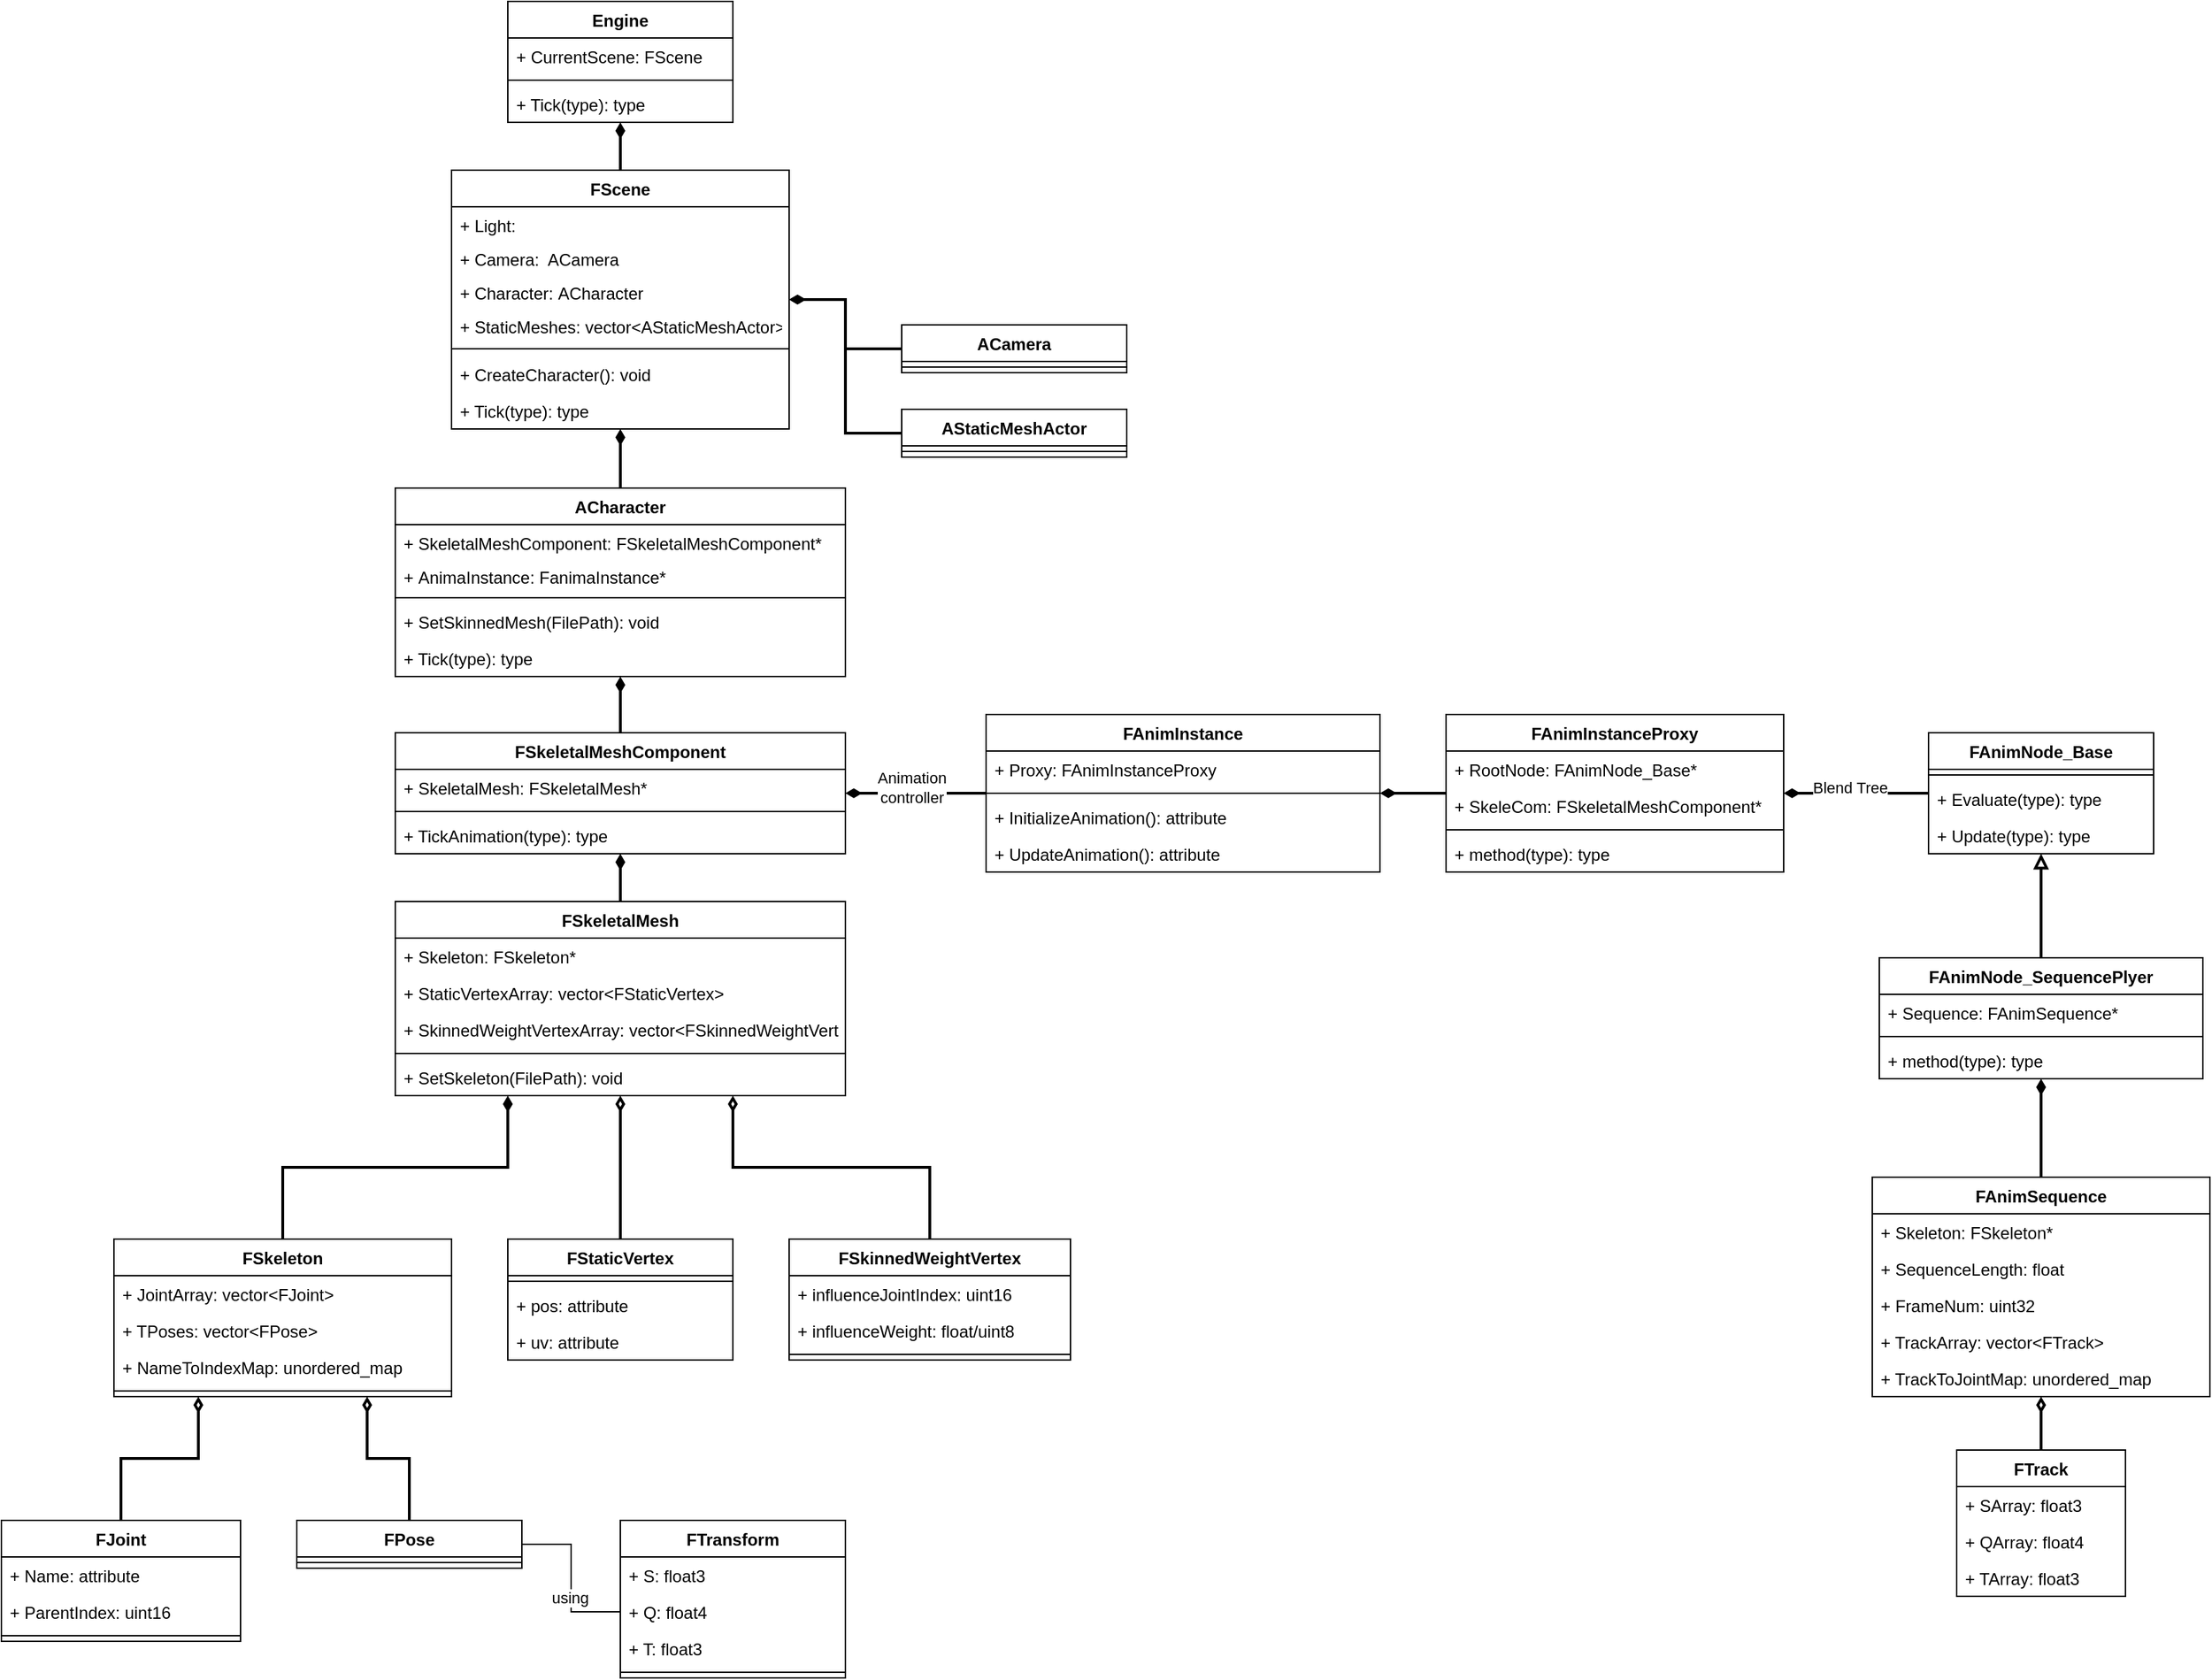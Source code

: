 <mxfile>
    <diagram id="cJ6CBbQCGqiPq5SzYcq8" name="Page-1">
        <mxGraphModel dx="2067" dy="2013" grid="1" gridSize="10" guides="1" tooltips="1" connect="1" arrows="1" fold="1" page="1" pageScale="1" pageWidth="827" pageHeight="1169" math="0" shadow="0">
            <root>
                <mxCell id="0"/>
                <mxCell id="1" parent="0"/>
                <mxCell id="9" style="edgeStyle=orthogonalEdgeStyle;rounded=0;orthogonalLoop=1;jettySize=auto;html=1;exitX=0.5;exitY=0;exitDx=0;exitDy=0;entryX=0.5;entryY=1;entryDx=0;entryDy=0;startArrow=none;startFill=0;endArrow=diamondThin;endFill=1;strokeWidth=2;" parent="1" source="8sGW1j9p3B2PJ3TuNCzf-1" target="2" edge="1">
                    <mxGeometry relative="1" as="geometry"/>
                </mxCell>
                <mxCell id="47" value="" style="edgeStyle=orthogonalEdgeStyle;rounded=0;orthogonalLoop=1;jettySize=auto;html=1;endArrow=none;endFill=0;strokeWidth=2;startArrow=diamondThin;startFill=1;" parent="1" source="66" target="43" edge="1">
                    <mxGeometry relative="1" as="geometry"/>
                </mxCell>
                <mxCell id="59" value="Animation&lt;br&gt;controller" style="edgeLabel;html=1;align=center;verticalAlign=middle;resizable=0;points=[];" vertex="1" connectable="0" parent="47">
                    <mxGeometry x="0.348" y="4" relative="1" as="geometry">
                        <mxPoint x="-21" as="offset"/>
                    </mxGeometry>
                </mxCell>
                <mxCell id="8sGW1j9p3B2PJ3TuNCzf-1" value="ACharacter" style="swimlane;fontStyle=1;align=center;verticalAlign=top;childLayout=stackLayout;horizontal=1;startSize=26;horizontalStack=0;resizeParent=1;resizeParentMax=0;resizeLast=0;collapsible=1;marginBottom=0;" parent="1" vertex="1">
                    <mxGeometry x="-160" y="-134" width="320" height="134" as="geometry"/>
                </mxCell>
                <mxCell id="8sGW1j9p3B2PJ3TuNCzf-2" value="+ SkeletalMeshComponent: FSkeletalMeshComponent*" style="text;strokeColor=none;fillColor=none;align=left;verticalAlign=top;spacingLeft=4;spacingRight=4;overflow=hidden;rotatable=0;points=[[0,0.5],[1,0.5]];portConstraint=eastwest;" parent="8sGW1j9p3B2PJ3TuNCzf-1" vertex="1">
                    <mxGeometry y="26" width="320" height="24" as="geometry"/>
                </mxCell>
                <mxCell id="50" value="+ AnimaInstance: FanimaInstance*" style="text;strokeColor=none;fillColor=none;align=left;verticalAlign=top;spacingLeft=4;spacingRight=4;overflow=hidden;rotatable=0;points=[[0,0.5],[1,0.5]];portConstraint=eastwest;" vertex="1" parent="8sGW1j9p3B2PJ3TuNCzf-1">
                    <mxGeometry y="50" width="320" height="24" as="geometry"/>
                </mxCell>
                <mxCell id="8sGW1j9p3B2PJ3TuNCzf-3" value="" style="line;strokeWidth=1;fillColor=none;align=left;verticalAlign=middle;spacingTop=-1;spacingLeft=3;spacingRight=3;rotatable=0;labelPosition=right;points=[];portConstraint=eastwest;" parent="8sGW1j9p3B2PJ3TuNCzf-1" vertex="1">
                    <mxGeometry y="74" width="320" height="8" as="geometry"/>
                </mxCell>
                <mxCell id="35" value="+ SetSkinnedMesh(FilePath): void" style="text;strokeColor=none;fillColor=none;align=left;verticalAlign=top;spacingLeft=4;spacingRight=4;overflow=hidden;rotatable=0;points=[[0,0.5],[1,0.5]];portConstraint=eastwest;" parent="8sGW1j9p3B2PJ3TuNCzf-1" vertex="1">
                    <mxGeometry y="82" width="320" height="26" as="geometry"/>
                </mxCell>
                <mxCell id="100" value="+ Tick(type): type" style="text;strokeColor=none;fillColor=none;align=left;verticalAlign=top;spacingLeft=4;spacingRight=4;overflow=hidden;rotatable=0;points=[[0,0.5],[1,0.5]];portConstraint=eastwest;" vertex="1" parent="8sGW1j9p3B2PJ3TuNCzf-1">
                    <mxGeometry y="108" width="320" height="26" as="geometry"/>
                </mxCell>
                <mxCell id="8sGW1j9p3B2PJ3TuNCzf-31" value="" style="edgeStyle=orthogonalEdgeStyle;rounded=0;orthogonalLoop=1;jettySize=auto;html=1;startArrow=none;startFill=0;endArrow=diamondThin;endFill=0;strokeWidth=2;exitX=0.5;exitY=0;exitDx=0;exitDy=0;entryX=0.5;entryY=1;entryDx=0;entryDy=0;" parent="1" source="8sGW1j9p3B2PJ3TuNCzf-26" target="8sGW1j9p3B2PJ3TuNCzf-20" edge="1">
                    <mxGeometry relative="1" as="geometry">
                        <mxPoint x="-30" y="310" as="targetPoint"/>
                    </mxGeometry>
                </mxCell>
                <mxCell id="8sGW1j9p3B2PJ3TuNCzf-38" value="" style="edgeStyle=orthogonalEdgeStyle;rounded=0;orthogonalLoop=1;jettySize=auto;html=1;startArrow=none;startFill=0;endArrow=diamondThin;endFill=0;strokeWidth=2;entryX=0.75;entryY=1;entryDx=0;entryDy=0;exitX=0.5;exitY=0;exitDx=0;exitDy=0;" parent="1" source="8sGW1j9p3B2PJ3TuNCzf-33" target="8sGW1j9p3B2PJ3TuNCzf-20" edge="1">
                    <mxGeometry relative="1" as="geometry">
                        <mxPoint x="190" y="310" as="sourcePoint"/>
                    </mxGeometry>
                </mxCell>
                <mxCell id="8sGW1j9p3B2PJ3TuNCzf-48" value="" style="edgeStyle=orthogonalEdgeStyle;rounded=0;orthogonalLoop=1;jettySize=auto;html=1;startArrow=none;startFill=0;endArrow=diamondThin;endFill=1;strokeWidth=2;entryX=0.25;entryY=1;entryDx=0;entryDy=0;exitX=0.5;exitY=0;exitDx=0;exitDy=0;" parent="1" source="8sGW1j9p3B2PJ3TuNCzf-43" target="8sGW1j9p3B2PJ3TuNCzf-20" edge="1">
                    <mxGeometry relative="1" as="geometry">
                        <mxPoint x="-160" y="280" as="sourcePoint"/>
                    </mxGeometry>
                </mxCell>
                <mxCell id="70" style="edgeStyle=orthogonalEdgeStyle;rounded=0;orthogonalLoop=1;jettySize=auto;html=1;exitX=0.5;exitY=0;exitDx=0;exitDy=0;endArrow=diamondThin;endFill=1;strokeWidth=2;" edge="1" parent="1" source="8sGW1j9p3B2PJ3TuNCzf-20" target="66">
                    <mxGeometry relative="1" as="geometry"/>
                </mxCell>
                <mxCell id="8sGW1j9p3B2PJ3TuNCzf-20" value="FSkeletalMesh" style="swimlane;fontStyle=1;align=center;verticalAlign=top;childLayout=stackLayout;horizontal=1;startSize=26;horizontalStack=0;resizeParent=1;resizeParentMax=0;resizeLast=0;collapsible=1;marginBottom=0;" parent="1" vertex="1">
                    <mxGeometry x="-160" y="160" width="320" height="138" as="geometry"/>
                </mxCell>
                <mxCell id="8sGW1j9p3B2PJ3TuNCzf-21" value="+ Skeleton: FSkeleton*" style="text;strokeColor=none;fillColor=none;align=left;verticalAlign=top;spacingLeft=4;spacingRight=4;overflow=hidden;rotatable=0;points=[[0,0.5],[1,0.5]];portConstraint=eastwest;" parent="8sGW1j9p3B2PJ3TuNCzf-20" vertex="1">
                    <mxGeometry y="26" width="320" height="26" as="geometry"/>
                </mxCell>
                <mxCell id="8sGW1j9p3B2PJ3TuNCzf-22" value="+ StaticVertexArray: vector&lt;FStaticVertex&gt;" style="text;strokeColor=none;fillColor=none;align=left;verticalAlign=top;spacingLeft=4;spacingRight=4;overflow=hidden;rotatable=0;points=[[0,0.5],[1,0.5]];portConstraint=eastwest;" parent="8sGW1j9p3B2PJ3TuNCzf-20" vertex="1">
                    <mxGeometry y="52" width="320" height="26" as="geometry"/>
                </mxCell>
                <mxCell id="8sGW1j9p3B2PJ3TuNCzf-23" value="+ SkinnedWeightVertexArray: vector&lt;FSkinnedWeightVertex&gt;" style="text;strokeColor=none;fillColor=none;align=left;verticalAlign=top;spacingLeft=4;spacingRight=4;overflow=hidden;rotatable=0;points=[[0,0.5],[1,0.5]];portConstraint=eastwest;" parent="8sGW1j9p3B2PJ3TuNCzf-20" vertex="1">
                    <mxGeometry y="78" width="320" height="26" as="geometry"/>
                </mxCell>
                <mxCell id="8sGW1j9p3B2PJ3TuNCzf-24" value="" style="line;strokeWidth=1;fillColor=none;align=left;verticalAlign=middle;spacingTop=-1;spacingLeft=3;spacingRight=3;rotatable=0;labelPosition=right;points=[];portConstraint=eastwest;" parent="8sGW1j9p3B2PJ3TuNCzf-20" vertex="1">
                    <mxGeometry y="104" width="320" height="8" as="geometry"/>
                </mxCell>
                <mxCell id="30" value="+ SetSkeleton(FilePath): void" style="text;strokeColor=none;fillColor=none;align=left;verticalAlign=top;spacingLeft=4;spacingRight=4;overflow=hidden;rotatable=0;points=[[0,0.5],[1,0.5]];portConstraint=eastwest;" parent="8sGW1j9p3B2PJ3TuNCzf-20" vertex="1">
                    <mxGeometry y="112" width="320" height="26" as="geometry"/>
                </mxCell>
                <mxCell id="8sGW1j9p3B2PJ3TuNCzf-26" value="FStaticVertex" style="swimlane;fontStyle=1;align=center;verticalAlign=top;childLayout=stackLayout;horizontal=1;startSize=26;horizontalStack=0;resizeParent=1;resizeParentMax=0;resizeLast=0;collapsible=1;marginBottom=0;" parent="1" vertex="1">
                    <mxGeometry x="-80" y="400" width="160" height="86" as="geometry"/>
                </mxCell>
                <mxCell id="8sGW1j9p3B2PJ3TuNCzf-30" value="" style="line;strokeWidth=1;fillColor=none;align=left;verticalAlign=middle;spacingTop=-1;spacingLeft=3;spacingRight=3;rotatable=0;labelPosition=right;points=[];portConstraint=eastwest;" parent="8sGW1j9p3B2PJ3TuNCzf-26" vertex="1">
                    <mxGeometry y="26" width="160" height="8" as="geometry"/>
                </mxCell>
                <mxCell id="8sGW1j9p3B2PJ3TuNCzf-42" value="+ pos: attribute" style="text;strokeColor=none;fillColor=none;align=left;verticalAlign=top;spacingLeft=4;spacingRight=4;overflow=hidden;rotatable=0;points=[[0,0.5],[1,0.5]];portConstraint=eastwest;" parent="8sGW1j9p3B2PJ3TuNCzf-26" vertex="1">
                    <mxGeometry y="34" width="160" height="26" as="geometry"/>
                </mxCell>
                <mxCell id="8sGW1j9p3B2PJ3TuNCzf-41" value="+ uv: attribute" style="text;strokeColor=none;fillColor=none;align=left;verticalAlign=top;spacingLeft=4;spacingRight=4;overflow=hidden;rotatable=0;points=[[0,0.5],[1,0.5]];portConstraint=eastwest;" parent="8sGW1j9p3B2PJ3TuNCzf-26" vertex="1">
                    <mxGeometry y="60" width="160" height="26" as="geometry"/>
                </mxCell>
                <mxCell id="8sGW1j9p3B2PJ3TuNCzf-33" value="FSkinnedWeightVertex" style="swimlane;fontStyle=1;align=center;verticalAlign=top;childLayout=stackLayout;horizontal=1;startSize=26;horizontalStack=0;resizeParent=1;resizeParentMax=0;resizeLast=0;collapsible=1;marginBottom=0;" parent="1" vertex="1">
                    <mxGeometry x="120" y="400" width="200" height="86" as="geometry"/>
                </mxCell>
                <mxCell id="8sGW1j9p3B2PJ3TuNCzf-40" value="+ influenceJointIndex: uint16" style="text;strokeColor=none;fillColor=none;align=left;verticalAlign=top;spacingLeft=4;spacingRight=4;overflow=hidden;rotatable=0;points=[[0,0.5],[1,0.5]];portConstraint=eastwest;" parent="8sGW1j9p3B2PJ3TuNCzf-33" vertex="1">
                    <mxGeometry y="26" width="200" height="26" as="geometry"/>
                </mxCell>
                <mxCell id="8sGW1j9p3B2PJ3TuNCzf-39" value="+ influenceWeight: float/uint8" style="text;strokeColor=none;fillColor=none;align=left;verticalAlign=top;spacingLeft=4;spacingRight=4;overflow=hidden;rotatable=0;points=[[0,0.5],[1,0.5]];portConstraint=eastwest;" parent="8sGW1j9p3B2PJ3TuNCzf-33" vertex="1">
                    <mxGeometry y="52" width="200" height="26" as="geometry"/>
                </mxCell>
                <mxCell id="8sGW1j9p3B2PJ3TuNCzf-37" value="" style="line;strokeWidth=1;fillColor=none;align=left;verticalAlign=middle;spacingTop=-1;spacingLeft=3;spacingRight=3;rotatable=0;labelPosition=right;points=[];portConstraint=eastwest;" parent="8sGW1j9p3B2PJ3TuNCzf-33" vertex="1">
                    <mxGeometry y="78" width="200" height="8" as="geometry"/>
                </mxCell>
                <mxCell id="8sGW1j9p3B2PJ3TuNCzf-68" value="" style="edgeStyle=orthogonalEdgeStyle;rounded=0;orthogonalLoop=1;jettySize=auto;html=1;startArrow=none;startFill=0;endArrow=diamondThin;endFill=0;strokeWidth=2;entryX=0.75;entryY=1;entryDx=0;entryDy=0;exitX=0.5;exitY=0;exitDx=0;exitDy=0;" parent="1" source="37" target="8sGW1j9p3B2PJ3TuNCzf-43" edge="1">
                    <mxGeometry relative="1" as="geometry">
                        <mxPoint x="-140" y="590" as="sourcePoint"/>
                    </mxGeometry>
                </mxCell>
                <mxCell id="8sGW1j9p3B2PJ3TuNCzf-43" value="FSkeleton" style="swimlane;fontStyle=1;align=center;verticalAlign=top;childLayout=stackLayout;horizontal=1;startSize=26;horizontalStack=0;resizeParent=1;resizeParentMax=0;resizeLast=0;collapsible=1;marginBottom=0;" parent="1" vertex="1">
                    <mxGeometry x="-360" y="400" width="240" height="112" as="geometry"/>
                </mxCell>
                <mxCell id="8sGW1j9p3B2PJ3TuNCzf-44" value="+ JointArray: vector&lt;FJoint&gt;" style="text;strokeColor=none;fillColor=none;align=left;verticalAlign=top;spacingLeft=4;spacingRight=4;overflow=hidden;rotatable=0;points=[[0,0.5],[1,0.5]];portConstraint=eastwest;" parent="8sGW1j9p3B2PJ3TuNCzf-43" vertex="1">
                    <mxGeometry y="26" width="240" height="26" as="geometry"/>
                </mxCell>
                <mxCell id="8sGW1j9p3B2PJ3TuNCzf-49" value="+ TPoses: vector&lt;FPose&gt;" style="text;strokeColor=none;fillColor=none;align=left;verticalAlign=top;spacingLeft=4;spacingRight=4;overflow=hidden;rotatable=0;points=[[0,0.5],[1,0.5]];portConstraint=eastwest;" parent="8sGW1j9p3B2PJ3TuNCzf-43" vertex="1">
                    <mxGeometry y="52" width="240" height="26" as="geometry"/>
                </mxCell>
                <mxCell id="8sGW1j9p3B2PJ3TuNCzf-46" value="+ NameToIndexMap: unordered_map" style="text;strokeColor=none;fillColor=none;align=left;verticalAlign=top;spacingLeft=4;spacingRight=4;overflow=hidden;rotatable=0;points=[[0,0.5],[1,0.5]];portConstraint=eastwest;" parent="8sGW1j9p3B2PJ3TuNCzf-43" vertex="1">
                    <mxGeometry y="78" width="240" height="26" as="geometry"/>
                </mxCell>
                <mxCell id="8sGW1j9p3B2PJ3TuNCzf-47" value="" style="line;strokeWidth=1;fillColor=none;align=left;verticalAlign=middle;spacingTop=-1;spacingLeft=3;spacingRight=3;rotatable=0;labelPosition=right;points=[];portConstraint=eastwest;" parent="8sGW1j9p3B2PJ3TuNCzf-43" vertex="1">
                    <mxGeometry y="104" width="240" height="8" as="geometry"/>
                </mxCell>
                <mxCell id="8sGW1j9p3B2PJ3TuNCzf-59" value="" style="edgeStyle=orthogonalEdgeStyle;rounded=0;orthogonalLoop=1;jettySize=auto;html=1;startArrow=none;startFill=0;endArrow=diamondThin;endFill=0;strokeWidth=2;" parent="1" source="8sGW1j9p3B2PJ3TuNCzf-55" target="8sGW1j9p3B2PJ3TuNCzf-50" edge="1">
                    <mxGeometry relative="1" as="geometry">
                        <mxPoint x="520" y="234" as="sourcePoint"/>
                    </mxGeometry>
                </mxCell>
                <mxCell id="8sGW1j9p3B2PJ3TuNCzf-50" value="FAnimSequence" style="swimlane;fontStyle=1;childLayout=stackLayout;horizontal=1;startSize=26;fillColor=none;horizontalStack=0;resizeParent=1;resizeParentMax=0;resizeLast=0;collapsible=1;marginBottom=0;" parent="1" vertex="1">
                    <mxGeometry x="890" y="356" width="240" height="156" as="geometry"/>
                </mxCell>
                <mxCell id="11" value="+ Skeleton: FSkeleton*" style="text;strokeColor=none;fillColor=none;align=left;verticalAlign=top;spacingLeft=4;spacingRight=4;overflow=hidden;rotatable=0;points=[[0,0.5],[1,0.5]];portConstraint=eastwest;" parent="8sGW1j9p3B2PJ3TuNCzf-50" vertex="1">
                    <mxGeometry y="26" width="240" height="26" as="geometry"/>
                </mxCell>
                <mxCell id="51" value="+ SequenceLength: float" style="text;strokeColor=none;fillColor=none;align=left;verticalAlign=top;spacingLeft=4;spacingRight=4;overflow=hidden;rotatable=0;points=[[0,0.5],[1,0.5]];portConstraint=eastwest;" vertex="1" parent="8sGW1j9p3B2PJ3TuNCzf-50">
                    <mxGeometry y="52" width="240" height="26" as="geometry"/>
                </mxCell>
                <mxCell id="8sGW1j9p3B2PJ3TuNCzf-51" value="+ FrameNum: uint32" style="text;strokeColor=none;fillColor=none;align=left;verticalAlign=top;spacingLeft=4;spacingRight=4;overflow=hidden;rotatable=0;points=[[0,0.5],[1,0.5]];portConstraint=eastwest;" parent="8sGW1j9p3B2PJ3TuNCzf-50" vertex="1">
                    <mxGeometry y="78" width="240" height="26" as="geometry"/>
                </mxCell>
                <mxCell id="8sGW1j9p3B2PJ3TuNCzf-53" value="+ TrackArray: vector&lt;FTrack&gt;" style="text;strokeColor=none;fillColor=none;align=left;verticalAlign=top;spacingLeft=4;spacingRight=4;overflow=hidden;rotatable=0;points=[[0,0.5],[1,0.5]];portConstraint=eastwest;" parent="8sGW1j9p3B2PJ3TuNCzf-50" vertex="1">
                    <mxGeometry y="104" width="240" height="26" as="geometry"/>
                </mxCell>
                <mxCell id="8sGW1j9p3B2PJ3TuNCzf-52" value="+ TrackToJointMap: unordered_map" style="text;strokeColor=none;fillColor=none;align=left;verticalAlign=top;spacingLeft=4;spacingRight=4;overflow=hidden;rotatable=0;points=[[0,0.5],[1,0.5]];portConstraint=eastwest;" parent="8sGW1j9p3B2PJ3TuNCzf-50" vertex="1">
                    <mxGeometry y="130" width="240" height="26" as="geometry"/>
                </mxCell>
                <mxCell id="8sGW1j9p3B2PJ3TuNCzf-55" value="FTrack" style="swimlane;fontStyle=1;childLayout=stackLayout;horizontal=1;startSize=26;fillColor=none;horizontalStack=0;resizeParent=1;resizeParentMax=0;resizeLast=0;collapsible=1;marginBottom=0;" parent="1" vertex="1">
                    <mxGeometry x="950" y="550" width="120" height="104" as="geometry"/>
                </mxCell>
                <mxCell id="8sGW1j9p3B2PJ3TuNCzf-56" value="+ SArray: float3" style="text;strokeColor=none;fillColor=none;align=left;verticalAlign=top;spacingLeft=4;spacingRight=4;overflow=hidden;rotatable=0;points=[[0,0.5],[1,0.5]];portConstraint=eastwest;" parent="8sGW1j9p3B2PJ3TuNCzf-55" vertex="1">
                    <mxGeometry y="26" width="120" height="26" as="geometry"/>
                </mxCell>
                <mxCell id="8sGW1j9p3B2PJ3TuNCzf-60" value="+ QArray: float4" style="text;strokeColor=none;fillColor=none;align=left;verticalAlign=top;spacingLeft=4;spacingRight=4;overflow=hidden;rotatable=0;points=[[0,0.5],[1,0.5]];portConstraint=eastwest;" parent="8sGW1j9p3B2PJ3TuNCzf-55" vertex="1">
                    <mxGeometry y="52" width="120" height="26" as="geometry"/>
                </mxCell>
                <mxCell id="8sGW1j9p3B2PJ3TuNCzf-62" value="+ TArray: float3" style="text;strokeColor=none;fillColor=none;align=left;verticalAlign=top;spacingLeft=4;spacingRight=4;overflow=hidden;rotatable=0;points=[[0,0.5],[1,0.5]];portConstraint=eastwest;" parent="8sGW1j9p3B2PJ3TuNCzf-55" vertex="1">
                    <mxGeometry y="78" width="120" height="26" as="geometry"/>
                </mxCell>
                <mxCell id="8sGW1j9p3B2PJ3TuNCzf-63" value="FTransform" style="swimlane;fontStyle=1;align=center;verticalAlign=top;childLayout=stackLayout;horizontal=1;startSize=26;horizontalStack=0;resizeParent=1;resizeParentMax=0;resizeLast=0;collapsible=1;marginBottom=0;" parent="1" vertex="1">
                    <mxGeometry y="600" width="160" height="112" as="geometry"/>
                </mxCell>
                <mxCell id="8sGW1j9p3B2PJ3TuNCzf-69" value="+ S: float3" style="text;strokeColor=none;fillColor=none;align=left;verticalAlign=top;spacingLeft=4;spacingRight=4;overflow=hidden;rotatable=0;points=[[0,0.5],[1,0.5]];portConstraint=eastwest;" parent="8sGW1j9p3B2PJ3TuNCzf-63" vertex="1">
                    <mxGeometry y="26" width="160" height="26" as="geometry"/>
                </mxCell>
                <mxCell id="8sGW1j9p3B2PJ3TuNCzf-70" value="+ Q: float4" style="text;strokeColor=none;fillColor=none;align=left;verticalAlign=top;spacingLeft=4;spacingRight=4;overflow=hidden;rotatable=0;points=[[0,0.5],[1,0.5]];portConstraint=eastwest;" parent="8sGW1j9p3B2PJ3TuNCzf-63" vertex="1">
                    <mxGeometry y="52" width="160" height="26" as="geometry"/>
                </mxCell>
                <mxCell id="8sGW1j9p3B2PJ3TuNCzf-71" value="+ T: float3" style="text;strokeColor=none;fillColor=none;align=left;verticalAlign=top;spacingLeft=4;spacingRight=4;overflow=hidden;rotatable=0;points=[[0,0.5],[1,0.5]];portConstraint=eastwest;" parent="8sGW1j9p3B2PJ3TuNCzf-63" vertex="1">
                    <mxGeometry y="78" width="160" height="26" as="geometry"/>
                </mxCell>
                <mxCell id="8sGW1j9p3B2PJ3TuNCzf-67" value="" style="line;strokeWidth=1;fillColor=none;align=left;verticalAlign=middle;spacingTop=-1;spacingLeft=3;spacingRight=3;rotatable=0;labelPosition=right;points=[];portConstraint=eastwest;" parent="8sGW1j9p3B2PJ3TuNCzf-63" vertex="1">
                    <mxGeometry y="104" width="160" height="8" as="geometry"/>
                </mxCell>
                <mxCell id="91" style="edgeStyle=orthogonalEdgeStyle;rounded=0;orthogonalLoop=1;jettySize=auto;html=1;exitX=0.5;exitY=0;exitDx=0;exitDy=0;startArrow=none;startFill=0;endArrow=diamondThin;endFill=1;strokeWidth=2;" edge="1" parent="1" source="2" target="86">
                    <mxGeometry relative="1" as="geometry"/>
                </mxCell>
                <mxCell id="2" value="FScene" style="swimlane;fontStyle=1;align=center;verticalAlign=top;childLayout=stackLayout;horizontal=1;startSize=26;horizontalStack=0;resizeParent=1;resizeParentMax=0;resizeLast=0;collapsible=1;marginBottom=0;" parent="1" vertex="1">
                    <mxGeometry x="-120" y="-360" width="240" height="184" as="geometry"/>
                </mxCell>
                <mxCell id="3" value="+ Light: " style="text;strokeColor=none;fillColor=none;align=left;verticalAlign=top;spacingLeft=4;spacingRight=4;overflow=hidden;rotatable=0;points=[[0,0.5],[1,0.5]];portConstraint=eastwest;" parent="2" vertex="1">
                    <mxGeometry y="26" width="240" height="24" as="geometry"/>
                </mxCell>
                <mxCell id="7" value="+ Camera:  ACamera" style="text;strokeColor=none;fillColor=none;align=left;verticalAlign=top;spacingLeft=4;spacingRight=4;overflow=hidden;rotatable=0;points=[[0,0.5],[1,0.5]];portConstraint=eastwest;" parent="2" vertex="1">
                    <mxGeometry y="50" width="240" height="24" as="geometry"/>
                </mxCell>
                <mxCell id="8" value="+ Character: ACharacter" style="text;strokeColor=none;fillColor=none;align=left;verticalAlign=top;spacingLeft=4;spacingRight=4;overflow=hidden;rotatable=0;points=[[0,0.5],[1,0.5]];portConstraint=eastwest;" parent="2" vertex="1">
                    <mxGeometry y="74" width="240" height="24" as="geometry"/>
                </mxCell>
                <mxCell id="10" value="+ StaticMeshes: vector&lt;AStaticMeshActor&gt;&#10; &#10;&gt;" style="text;strokeColor=none;fillColor=none;align=left;verticalAlign=top;spacingLeft=4;spacingRight=4;overflow=hidden;rotatable=0;points=[[0,0.5],[1,0.5]];portConstraint=eastwest;" parent="2" vertex="1">
                    <mxGeometry y="98" width="240" height="24" as="geometry"/>
                </mxCell>
                <mxCell id="4" value="" style="line;strokeWidth=1;fillColor=none;align=left;verticalAlign=middle;spacingTop=-1;spacingLeft=3;spacingRight=3;rotatable=0;labelPosition=right;points=[];portConstraint=eastwest;" parent="2" vertex="1">
                    <mxGeometry y="122" width="240" height="10" as="geometry"/>
                </mxCell>
                <mxCell id="36" value="+ CreateCharacter(): void" style="text;strokeColor=none;fillColor=none;align=left;verticalAlign=top;spacingLeft=4;spacingRight=4;overflow=hidden;rotatable=0;points=[[0,0.5],[1,0.5]];portConstraint=eastwest;" parent="2" vertex="1">
                    <mxGeometry y="132" width="240" height="26" as="geometry"/>
                </mxCell>
                <mxCell id="96" value="+ Tick(type): type" style="text;strokeColor=none;fillColor=none;align=left;verticalAlign=top;spacingLeft=4;spacingRight=4;overflow=hidden;rotatable=0;points=[[0,0.5],[1,0.5]];portConstraint=eastwest;" vertex="1" parent="2">
                    <mxGeometry y="158" width="240" height="26" as="geometry"/>
                </mxCell>
                <mxCell id="24" style="edgeStyle=orthogonalEdgeStyle;rounded=0;orthogonalLoop=1;jettySize=auto;html=1;exitX=0.5;exitY=0;exitDx=0;exitDy=0;entryX=0.25;entryY=1;entryDx=0;entryDy=0;startArrow=none;startFill=0;endArrow=diamondThin;endFill=0;strokeWidth=2;" parent="1" source="18" target="8sGW1j9p3B2PJ3TuNCzf-43" edge="1">
                    <mxGeometry relative="1" as="geometry"/>
                </mxCell>
                <mxCell id="18" value="FJoint" style="swimlane;fontStyle=1;align=center;verticalAlign=top;childLayout=stackLayout;horizontal=1;startSize=26;horizontalStack=0;resizeParent=1;resizeParentMax=0;resizeLast=0;collapsible=1;marginBottom=0;" parent="1" vertex="1">
                    <mxGeometry x="-440" y="600" width="170" height="86" as="geometry"/>
                </mxCell>
                <mxCell id="19" value="+ Name: attribute" style="text;strokeColor=none;fillColor=none;align=left;verticalAlign=top;spacingLeft=4;spacingRight=4;overflow=hidden;rotatable=0;points=[[0,0.5],[1,0.5]];portConstraint=eastwest;" parent="18" vertex="1">
                    <mxGeometry y="26" width="170" height="26" as="geometry"/>
                </mxCell>
                <mxCell id="20" value="+ ParentIndex: uint16" style="text;strokeColor=none;fillColor=none;align=left;verticalAlign=top;spacingLeft=4;spacingRight=4;overflow=hidden;rotatable=0;points=[[0,0.5],[1,0.5]];portConstraint=eastwest;" parent="18" vertex="1">
                    <mxGeometry y="52" width="170" height="26" as="geometry"/>
                </mxCell>
                <mxCell id="22" value="" style="line;strokeWidth=1;fillColor=none;align=left;verticalAlign=middle;spacingTop=-1;spacingLeft=3;spacingRight=3;rotatable=0;labelPosition=right;points=[];portConstraint=eastwest;" parent="18" vertex="1">
                    <mxGeometry y="78" width="170" height="8" as="geometry"/>
                </mxCell>
                <mxCell id="37" value="FPose" style="swimlane;fontStyle=1;align=center;verticalAlign=top;childLayout=stackLayout;horizontal=1;startSize=26;horizontalStack=0;resizeParent=1;resizeParentMax=0;resizeLast=0;collapsible=1;marginBottom=0;" parent="1" vertex="1">
                    <mxGeometry x="-230" y="600" width="160" height="34" as="geometry"/>
                </mxCell>
                <mxCell id="39" value="" style="line;strokeWidth=1;fillColor=none;align=left;verticalAlign=middle;spacingTop=-1;spacingLeft=3;spacingRight=3;rotatable=0;labelPosition=right;points=[];portConstraint=eastwest;" parent="37" vertex="1">
                    <mxGeometry y="26" width="160" height="8" as="geometry"/>
                </mxCell>
                <mxCell id="41" style="edgeStyle=orthogonalEdgeStyle;rounded=0;orthogonalLoop=1;jettySize=auto;html=1;exitX=1;exitY=0.5;exitDx=0;exitDy=0;endArrow=none;endFill=0;" parent="1" source="37" target="8sGW1j9p3B2PJ3TuNCzf-70" edge="1">
                    <mxGeometry relative="1" as="geometry">
                        <mxPoint x="-70" y="639" as="sourcePoint"/>
                    </mxGeometry>
                </mxCell>
                <mxCell id="42" value="using" style="edgeLabel;html=1;align=center;verticalAlign=middle;resizable=0;points=[];" parent="41" vertex="1" connectable="0">
                    <mxGeometry x="0.226" y="-1" relative="1" as="geometry">
                        <mxPoint as="offset"/>
                    </mxGeometry>
                </mxCell>
                <mxCell id="109" style="edgeStyle=orthogonalEdgeStyle;rounded=0;orthogonalLoop=1;jettySize=auto;html=1;exitX=1;exitY=0.5;exitDx=0;exitDy=0;startArrow=diamondThin;startFill=1;endArrow=none;endFill=0;strokeWidth=2;" edge="1" parent="1" source="43" target="105">
                    <mxGeometry relative="1" as="geometry"/>
                </mxCell>
                <mxCell id="43" value="FAnimInstance&#10;" style="swimlane;fontStyle=1;align=center;verticalAlign=top;childLayout=stackLayout;horizontal=1;startSize=26;horizontalStack=0;resizeParent=1;resizeParentMax=0;resizeLast=0;collapsible=1;marginBottom=0;" parent="1" vertex="1">
                    <mxGeometry x="260" y="27" width="280" height="112" as="geometry"/>
                </mxCell>
                <mxCell id="102" value="+ Proxy: FAnimInstanceProxy" style="text;strokeColor=none;fillColor=none;align=left;verticalAlign=top;spacingLeft=4;spacingRight=4;overflow=hidden;rotatable=0;points=[[0,0.5],[1,0.5]];portConstraint=eastwest;" vertex="1" parent="43">
                    <mxGeometry y="26" width="280" height="26" as="geometry"/>
                </mxCell>
                <mxCell id="45" value="" style="line;strokeWidth=1;fillColor=none;align=left;verticalAlign=middle;spacingTop=-1;spacingLeft=3;spacingRight=3;rotatable=0;labelPosition=right;points=[];portConstraint=eastwest;" parent="43" vertex="1">
                    <mxGeometry y="52" width="280" height="8" as="geometry"/>
                </mxCell>
                <mxCell id="48" value="+ InitializeAnimation(): attribute" style="text;strokeColor=none;fillColor=none;align=left;verticalAlign=top;spacingLeft=4;spacingRight=4;overflow=hidden;rotatable=0;points=[[0,0.5],[1,0.5]];portConstraint=eastwest;" parent="43" vertex="1">
                    <mxGeometry y="60" width="280" height="26" as="geometry"/>
                </mxCell>
                <mxCell id="49" value="+ UpdateAnimation(): attribute" style="text;strokeColor=none;fillColor=none;align=left;verticalAlign=top;spacingLeft=4;spacingRight=4;overflow=hidden;rotatable=0;points=[[0,0.5],[1,0.5]];portConstraint=eastwest;" parent="43" vertex="1">
                    <mxGeometry y="86" width="280" height="26" as="geometry"/>
                </mxCell>
                <mxCell id="71" style="edgeStyle=orthogonalEdgeStyle;rounded=0;orthogonalLoop=1;jettySize=auto;html=1;exitX=0.5;exitY=0;exitDx=0;exitDy=0;endArrow=diamondThin;endFill=1;strokeWidth=2;" edge="1" parent="1" source="66" target="8sGW1j9p3B2PJ3TuNCzf-1">
                    <mxGeometry relative="1" as="geometry"/>
                </mxCell>
                <mxCell id="66" value="FSkeletalMeshComponent" style="swimlane;fontStyle=1;align=center;verticalAlign=top;childLayout=stackLayout;horizontal=1;startSize=26;horizontalStack=0;resizeParent=1;resizeParentMax=0;resizeLast=0;collapsible=1;marginBottom=0;" vertex="1" parent="1">
                    <mxGeometry x="-160" y="40" width="320" height="86" as="geometry"/>
                </mxCell>
                <mxCell id="67" value="+ SkeletalMesh: FSkeletalMesh*" style="text;strokeColor=none;fillColor=none;align=left;verticalAlign=top;spacingLeft=4;spacingRight=4;overflow=hidden;rotatable=0;points=[[0,0.5],[1,0.5]];portConstraint=eastwest;" vertex="1" parent="66">
                    <mxGeometry y="26" width="320" height="26" as="geometry"/>
                </mxCell>
                <mxCell id="68" value="" style="line;strokeWidth=1;fillColor=none;align=left;verticalAlign=middle;spacingTop=-1;spacingLeft=3;spacingRight=3;rotatable=0;labelPosition=right;points=[];portConstraint=eastwest;" vertex="1" parent="66">
                    <mxGeometry y="52" width="320" height="8" as="geometry"/>
                </mxCell>
                <mxCell id="69" value="+ TickAnimation(type): type" style="text;strokeColor=none;fillColor=none;align=left;verticalAlign=top;spacingLeft=4;spacingRight=4;overflow=hidden;rotatable=0;points=[[0,0.5],[1,0.5]];portConstraint=eastwest;" vertex="1" parent="66">
                    <mxGeometry y="60" width="320" height="26" as="geometry"/>
                </mxCell>
                <mxCell id="85" style="edgeStyle=orthogonalEdgeStyle;rounded=0;orthogonalLoop=1;jettySize=auto;html=1;exitX=0;exitY=0.5;exitDx=0;exitDy=0;startArrow=none;startFill=0;endArrow=diamondThin;endFill=1;strokeWidth=2;" edge="1" parent="1" source="73" target="2">
                    <mxGeometry relative="1" as="geometry"/>
                </mxCell>
                <mxCell id="73" value="AStaticMeshActor" style="swimlane;fontStyle=1;align=center;verticalAlign=top;childLayout=stackLayout;horizontal=1;startSize=26;horizontalStack=0;resizeParent=1;resizeParentMax=0;resizeLast=0;collapsible=1;marginBottom=0;" vertex="1" parent="1">
                    <mxGeometry x="200" y="-190" width="160" height="34" as="geometry"/>
                </mxCell>
                <mxCell id="75" value="" style="line;strokeWidth=1;fillColor=none;align=left;verticalAlign=middle;spacingTop=-1;spacingLeft=3;spacingRight=3;rotatable=0;labelPosition=right;points=[];portConstraint=eastwest;" vertex="1" parent="73">
                    <mxGeometry y="26" width="160" height="8" as="geometry"/>
                </mxCell>
                <mxCell id="78" value="ACamera" style="swimlane;fontStyle=1;align=center;verticalAlign=top;childLayout=stackLayout;horizontal=1;startSize=26;horizontalStack=0;resizeParent=1;resizeParentMax=0;resizeLast=0;collapsible=1;marginBottom=0;" vertex="1" parent="1">
                    <mxGeometry x="200" y="-250" width="160" height="34" as="geometry"/>
                </mxCell>
                <mxCell id="80" value="" style="line;strokeWidth=1;fillColor=none;align=left;verticalAlign=middle;spacingTop=-1;spacingLeft=3;spacingRight=3;rotatable=0;labelPosition=right;points=[];portConstraint=eastwest;" vertex="1" parent="78">
                    <mxGeometry y="26" width="160" height="8" as="geometry"/>
                </mxCell>
                <mxCell id="83" style="edgeStyle=orthogonalEdgeStyle;rounded=0;orthogonalLoop=1;jettySize=auto;html=1;startArrow=none;startFill=0;endArrow=diamondThin;endFill=1;strokeWidth=2;" edge="1" parent="1" source="78" target="2">
                    <mxGeometry relative="1" as="geometry">
                        <mxPoint x="200" y="-241" as="sourcePoint"/>
                    </mxGeometry>
                </mxCell>
                <mxCell id="86" value="Engine" style="swimlane;fontStyle=1;align=center;verticalAlign=top;childLayout=stackLayout;horizontal=1;startSize=26;horizontalStack=0;resizeParent=1;resizeParentMax=0;resizeLast=0;collapsible=1;marginBottom=0;" vertex="1" parent="1">
                    <mxGeometry x="-80" y="-480" width="160" height="86" as="geometry"/>
                </mxCell>
                <mxCell id="87" value="+ CurrentScene: FScene" style="text;strokeColor=none;fillColor=none;align=left;verticalAlign=top;spacingLeft=4;spacingRight=4;overflow=hidden;rotatable=0;points=[[0,0.5],[1,0.5]];portConstraint=eastwest;" vertex="1" parent="86">
                    <mxGeometry y="26" width="160" height="26" as="geometry"/>
                </mxCell>
                <mxCell id="88" value="" style="line;strokeWidth=1;fillColor=none;align=left;verticalAlign=middle;spacingTop=-1;spacingLeft=3;spacingRight=3;rotatable=0;labelPosition=right;points=[];portConstraint=eastwest;" vertex="1" parent="86">
                    <mxGeometry y="52" width="160" height="8" as="geometry"/>
                </mxCell>
                <mxCell id="89" value="+ Tick(type): type" style="text;strokeColor=none;fillColor=none;align=left;verticalAlign=top;spacingLeft=4;spacingRight=4;overflow=hidden;rotatable=0;points=[[0,0.5],[1,0.5]];portConstraint=eastwest;" vertex="1" parent="86">
                    <mxGeometry y="60" width="160" height="26" as="geometry"/>
                </mxCell>
                <mxCell id="105" value="FAnimInstanceProxy" style="swimlane;fontStyle=1;align=center;verticalAlign=top;childLayout=stackLayout;horizontal=1;startSize=26;horizontalStack=0;resizeParent=1;resizeParentMax=0;resizeLast=0;collapsible=1;marginBottom=0;" vertex="1" parent="1">
                    <mxGeometry x="587" y="27" width="240" height="112" as="geometry"/>
                </mxCell>
                <mxCell id="116" value="+ RootNode: FAnimNode_Base*" style="text;strokeColor=none;fillColor=none;align=left;verticalAlign=top;spacingLeft=4;spacingRight=4;overflow=hidden;rotatable=0;points=[[0,0.5],[1,0.5]];portConstraint=eastwest;" vertex="1" parent="105">
                    <mxGeometry y="26" width="240" height="26" as="geometry"/>
                </mxCell>
                <mxCell id="106" value="+ SkeleCom: FSkeletalMeshComponent*" style="text;strokeColor=none;fillColor=none;align=left;verticalAlign=top;spacingLeft=4;spacingRight=4;overflow=hidden;rotatable=0;points=[[0,0.5],[1,0.5]];portConstraint=eastwest;" vertex="1" parent="105">
                    <mxGeometry y="52" width="240" height="26" as="geometry"/>
                </mxCell>
                <mxCell id="107" value="" style="line;strokeWidth=1;fillColor=none;align=left;verticalAlign=middle;spacingTop=-1;spacingLeft=3;spacingRight=3;rotatable=0;labelPosition=right;points=[];portConstraint=eastwest;" vertex="1" parent="105">
                    <mxGeometry y="78" width="240" height="8" as="geometry"/>
                </mxCell>
                <mxCell id="108" value="+ method(type): type" style="text;strokeColor=none;fillColor=none;align=left;verticalAlign=top;spacingLeft=4;spacingRight=4;overflow=hidden;rotatable=0;points=[[0,0.5],[1,0.5]];portConstraint=eastwest;" vertex="1" parent="105">
                    <mxGeometry y="86" width="240" height="26" as="geometry"/>
                </mxCell>
                <mxCell id="114" style="edgeStyle=orthogonalEdgeStyle;rounded=0;orthogonalLoop=1;jettySize=auto;html=1;startArrow=none;startFill=0;endArrow=block;endFill=0;strokeWidth=2;" edge="1" parent="1" source="110" target="119">
                    <mxGeometry relative="1" as="geometry"/>
                </mxCell>
                <mxCell id="136" value="" style="edgeStyle=orthogonalEdgeStyle;rounded=0;orthogonalLoop=1;jettySize=auto;html=1;startArrow=diamondThin;startFill=1;endArrow=none;endFill=0;strokeWidth=2;" edge="1" parent="1" source="110" target="8sGW1j9p3B2PJ3TuNCzf-50">
                    <mxGeometry relative="1" as="geometry"/>
                </mxCell>
                <mxCell id="110" value="FAnimNode_SequencePlyer" style="swimlane;fontStyle=1;align=center;verticalAlign=top;childLayout=stackLayout;horizontal=1;startSize=26;horizontalStack=0;resizeParent=1;resizeParentMax=0;resizeLast=0;collapsible=1;marginBottom=0;" vertex="1" parent="1">
                    <mxGeometry x="895" y="200" width="230" height="86" as="geometry"/>
                </mxCell>
                <mxCell id="111" value="+ Sequence: FAnimSequence*" style="text;strokeColor=none;fillColor=none;align=left;verticalAlign=top;spacingLeft=4;spacingRight=4;overflow=hidden;rotatable=0;points=[[0,0.5],[1,0.5]];portConstraint=eastwest;" vertex="1" parent="110">
                    <mxGeometry y="26" width="230" height="26" as="geometry"/>
                </mxCell>
                <mxCell id="112" value="" style="line;strokeWidth=1;fillColor=none;align=left;verticalAlign=middle;spacingTop=-1;spacingLeft=3;spacingRight=3;rotatable=0;labelPosition=right;points=[];portConstraint=eastwest;" vertex="1" parent="110">
                    <mxGeometry y="52" width="230" height="8" as="geometry"/>
                </mxCell>
                <mxCell id="113" value="+ method(type): type" style="text;strokeColor=none;fillColor=none;align=left;verticalAlign=top;spacingLeft=4;spacingRight=4;overflow=hidden;rotatable=0;points=[[0,0.5],[1,0.5]];portConstraint=eastwest;" vertex="1" parent="110">
                    <mxGeometry y="60" width="230" height="26" as="geometry"/>
                </mxCell>
                <mxCell id="131" value="" style="edgeStyle=orthogonalEdgeStyle;rounded=0;orthogonalLoop=1;jettySize=auto;html=1;startArrow=diamondThin;startFill=1;endArrow=none;endFill=0;strokeWidth=2;" edge="1" parent="1" source="105" target="119">
                    <mxGeometry relative="1" as="geometry"/>
                </mxCell>
                <mxCell id="137" value="Blend Tree" style="edgeLabel;html=1;align=center;verticalAlign=middle;resizable=0;points=[];" vertex="1" connectable="0" parent="131">
                    <mxGeometry x="0.197" y="3" relative="1" as="geometry">
                        <mxPoint x="-15" y="-1" as="offset"/>
                    </mxGeometry>
                </mxCell>
                <mxCell id="119" value="FAnimNode_Base" style="swimlane;fontStyle=1;align=center;verticalAlign=top;childLayout=stackLayout;horizontal=1;startSize=26;horizontalStack=0;resizeParent=1;resizeParentMax=0;resizeLast=0;collapsible=1;marginBottom=0;" vertex="1" parent="1">
                    <mxGeometry x="930" y="40" width="160" height="86" as="geometry"/>
                </mxCell>
                <mxCell id="121" value="" style="line;strokeWidth=1;fillColor=none;align=left;verticalAlign=middle;spacingTop=-1;spacingLeft=3;spacingRight=3;rotatable=0;labelPosition=right;points=[];portConstraint=eastwest;" vertex="1" parent="119">
                    <mxGeometry y="26" width="160" height="8" as="geometry"/>
                </mxCell>
                <mxCell id="126" value="+ Evaluate(type): type" style="text;strokeColor=none;fillColor=none;align=left;verticalAlign=top;spacingLeft=4;spacingRight=4;overflow=hidden;rotatable=0;points=[[0,0.5],[1,0.5]];portConstraint=eastwest;" vertex="1" parent="119">
                    <mxGeometry y="34" width="160" height="26" as="geometry"/>
                </mxCell>
                <mxCell id="122" value="+ Update(type): type" style="text;strokeColor=none;fillColor=none;align=left;verticalAlign=top;spacingLeft=4;spacingRight=4;overflow=hidden;rotatable=0;points=[[0,0.5],[1,0.5]];portConstraint=eastwest;" vertex="1" parent="119">
                    <mxGeometry y="60" width="160" height="26" as="geometry"/>
                </mxCell>
            </root>
        </mxGraphModel>
    </diagram>
</mxfile>